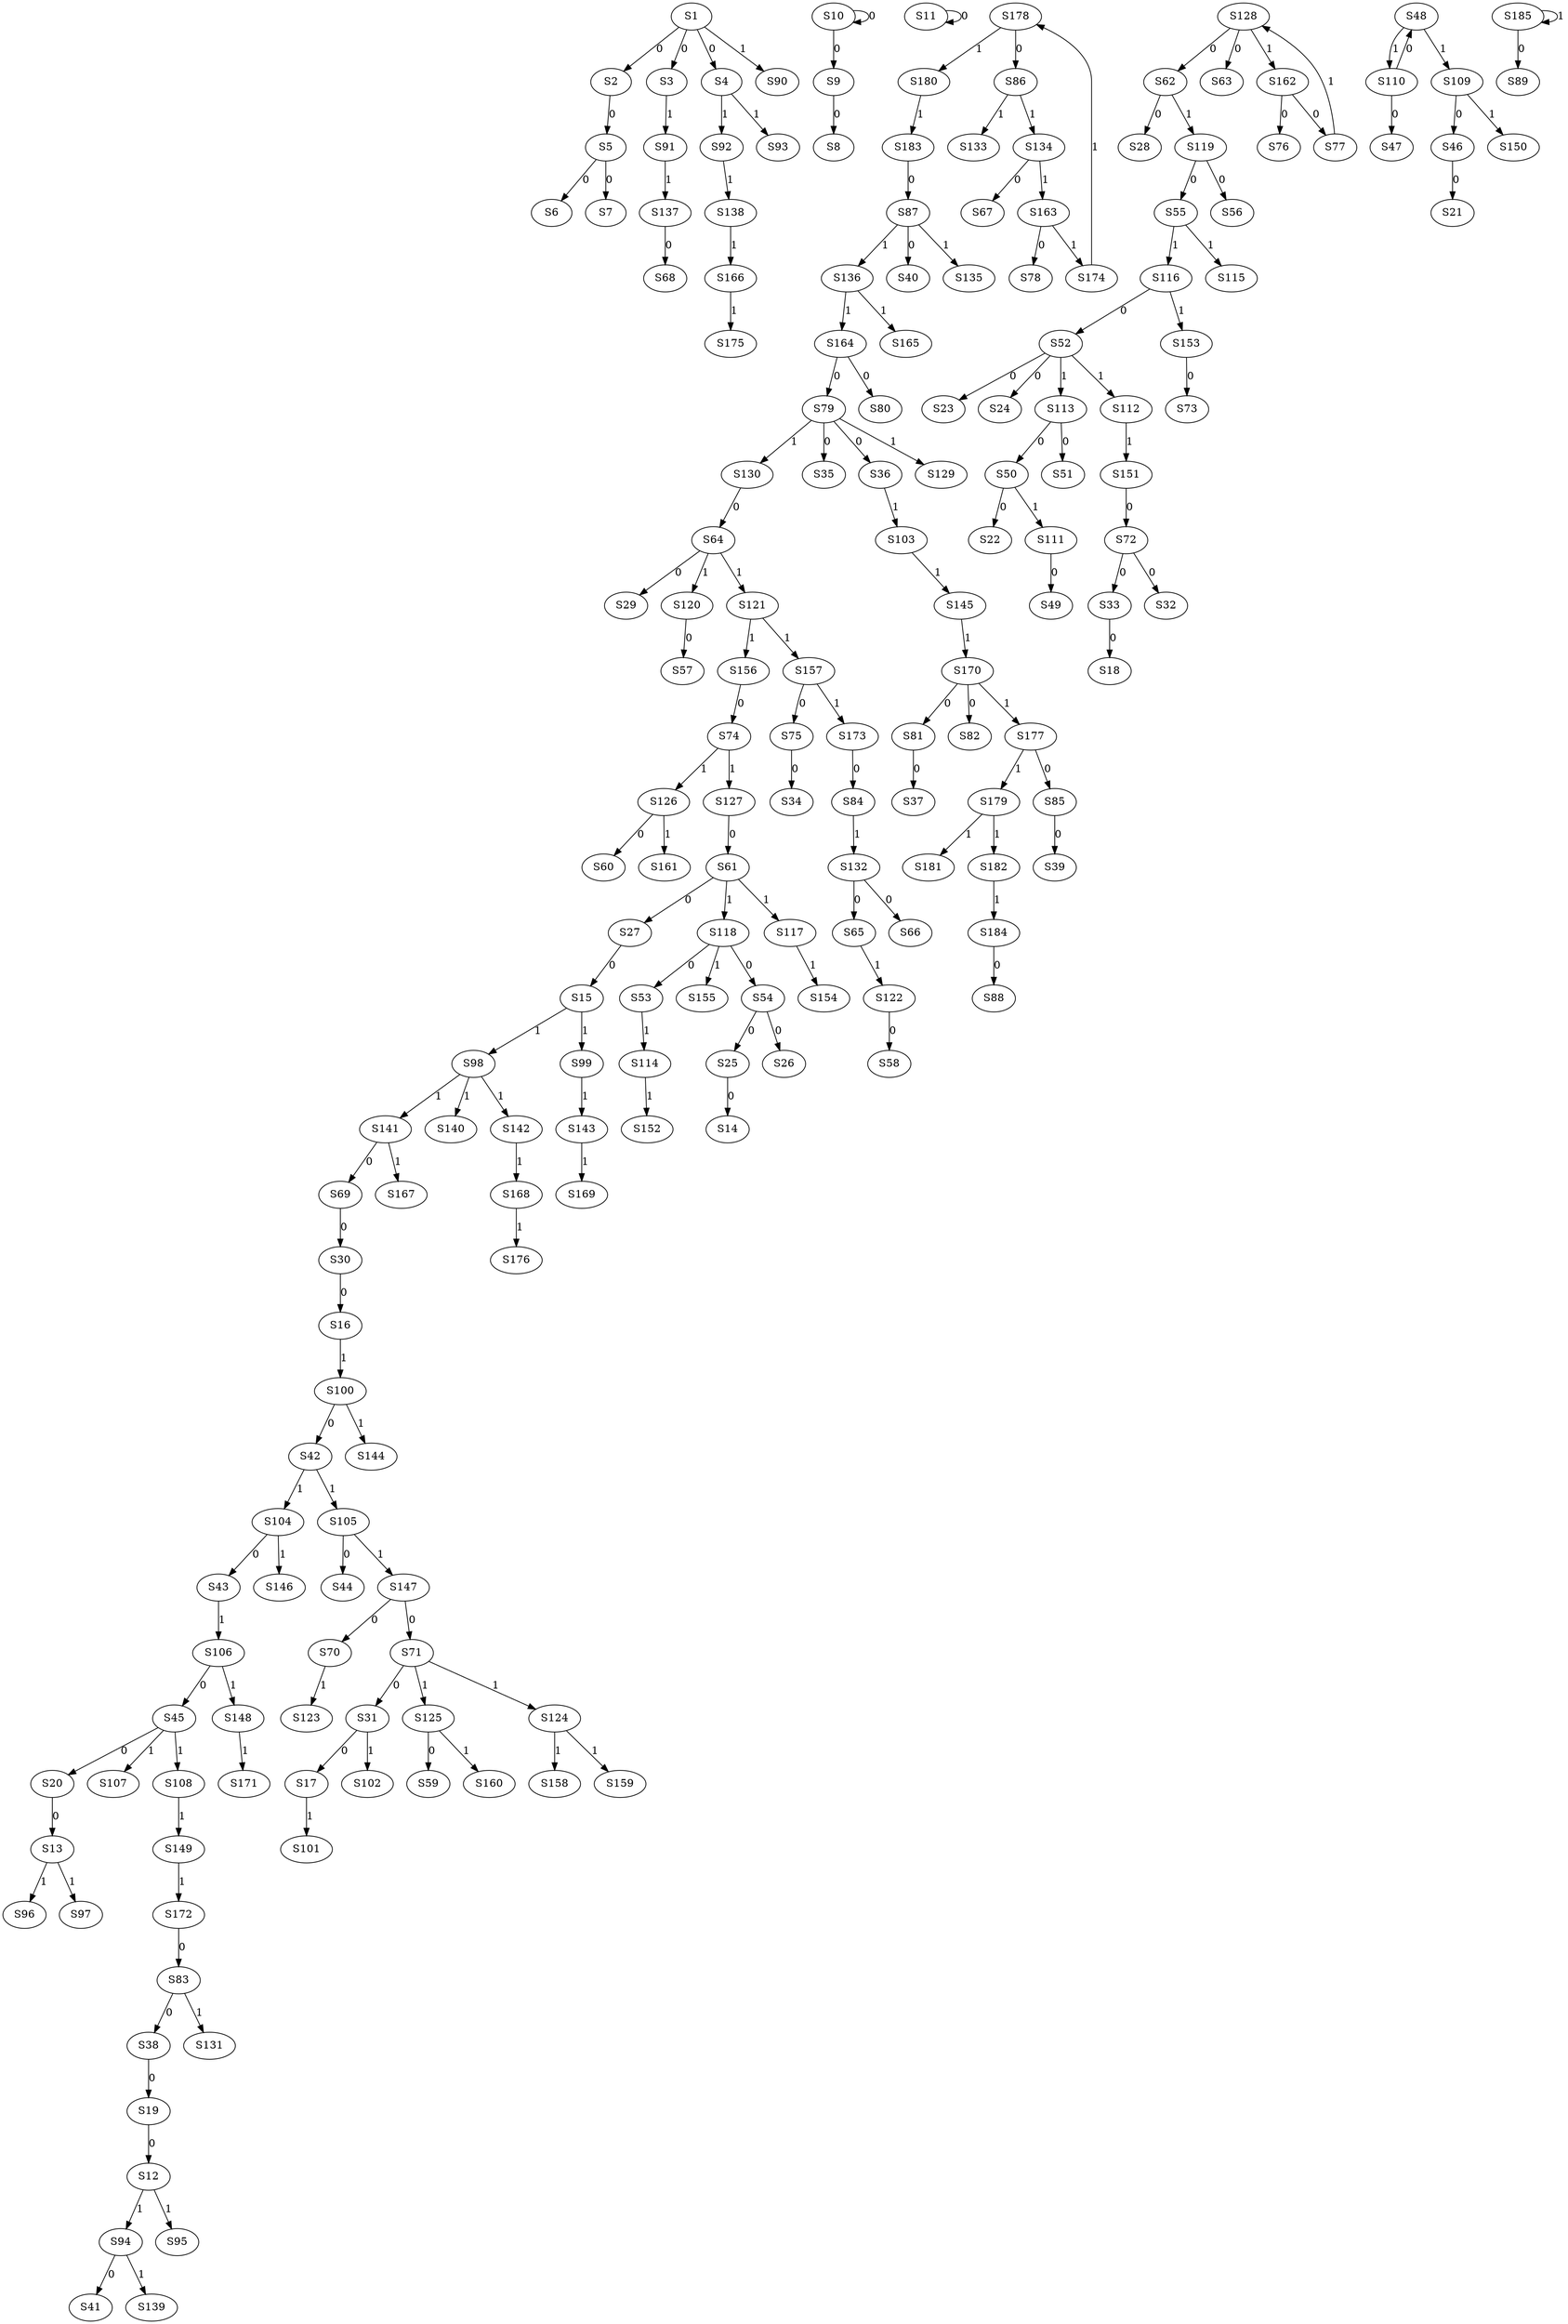 strict digraph {
	S1 -> S2 [ label = 0 ];
	S1 -> S3 [ label = 0 ];
	S1 -> S4 [ label = 0 ];
	S2 -> S5 [ label = 0 ];
	S5 -> S6 [ label = 0 ];
	S5 -> S7 [ label = 0 ];
	S9 -> S8 [ label = 0 ];
	S10 -> S9 [ label = 0 ];
	S10 -> S10 [ label = 0 ];
	S11 -> S11 [ label = 0 ];
	S19 -> S12 [ label = 0 ];
	S20 -> S13 [ label = 0 ];
	S25 -> S14 [ label = 0 ];
	S27 -> S15 [ label = 0 ];
	S30 -> S16 [ label = 0 ];
	S31 -> S17 [ label = 0 ];
	S33 -> S18 [ label = 0 ];
	S38 -> S19 [ label = 0 ];
	S45 -> S20 [ label = 0 ];
	S46 -> S21 [ label = 0 ];
	S50 -> S22 [ label = 0 ];
	S52 -> S23 [ label = 0 ];
	S52 -> S24 [ label = 0 ];
	S54 -> S25 [ label = 0 ];
	S54 -> S26 [ label = 0 ];
	S61 -> S27 [ label = 0 ];
	S62 -> S28 [ label = 0 ];
	S64 -> S29 [ label = 0 ];
	S69 -> S30 [ label = 0 ];
	S71 -> S31 [ label = 0 ];
	S72 -> S32 [ label = 0 ];
	S72 -> S33 [ label = 0 ];
	S75 -> S34 [ label = 0 ];
	S79 -> S35 [ label = 0 ];
	S79 -> S36 [ label = 0 ];
	S81 -> S37 [ label = 0 ];
	S83 -> S38 [ label = 0 ];
	S85 -> S39 [ label = 0 ];
	S87 -> S40 [ label = 0 ];
	S94 -> S41 [ label = 0 ];
	S100 -> S42 [ label = 0 ];
	S104 -> S43 [ label = 0 ];
	S105 -> S44 [ label = 0 ];
	S106 -> S45 [ label = 0 ];
	S109 -> S46 [ label = 0 ];
	S110 -> S47 [ label = 0 ];
	S110 -> S48 [ label = 0 ];
	S111 -> S49 [ label = 0 ];
	S113 -> S50 [ label = 0 ];
	S113 -> S51 [ label = 0 ];
	S116 -> S52 [ label = 0 ];
	S118 -> S53 [ label = 0 ];
	S118 -> S54 [ label = 0 ];
	S119 -> S55 [ label = 0 ];
	S119 -> S56 [ label = 0 ];
	S120 -> S57 [ label = 0 ];
	S122 -> S58 [ label = 0 ];
	S125 -> S59 [ label = 0 ];
	S126 -> S60 [ label = 0 ];
	S127 -> S61 [ label = 0 ];
	S128 -> S62 [ label = 0 ];
	S128 -> S63 [ label = 0 ];
	S130 -> S64 [ label = 0 ];
	S132 -> S65 [ label = 0 ];
	S132 -> S66 [ label = 0 ];
	S134 -> S67 [ label = 0 ];
	S137 -> S68 [ label = 0 ];
	S141 -> S69 [ label = 0 ];
	S147 -> S70 [ label = 0 ];
	S147 -> S71 [ label = 0 ];
	S151 -> S72 [ label = 0 ];
	S153 -> S73 [ label = 0 ];
	S156 -> S74 [ label = 0 ];
	S157 -> S75 [ label = 0 ];
	S162 -> S76 [ label = 0 ];
	S162 -> S77 [ label = 0 ];
	S163 -> S78 [ label = 0 ];
	S164 -> S79 [ label = 0 ];
	S164 -> S80 [ label = 0 ];
	S170 -> S81 [ label = 0 ];
	S170 -> S82 [ label = 0 ];
	S172 -> S83 [ label = 0 ];
	S173 -> S84 [ label = 0 ];
	S177 -> S85 [ label = 0 ];
	S178 -> S86 [ label = 0 ];
	S183 -> S87 [ label = 0 ];
	S184 -> S88 [ label = 0 ];
	S185 -> S89 [ label = 0 ];
	S1 -> S90 [ label = 1 ];
	S3 -> S91 [ label = 1 ];
	S4 -> S92 [ label = 1 ];
	S4 -> S93 [ label = 1 ];
	S12 -> S94 [ label = 1 ];
	S12 -> S95 [ label = 1 ];
	S13 -> S96 [ label = 1 ];
	S13 -> S97 [ label = 1 ];
	S15 -> S98 [ label = 1 ];
	S15 -> S99 [ label = 1 ];
	S16 -> S100 [ label = 1 ];
	S17 -> S101 [ label = 1 ];
	S31 -> S102 [ label = 1 ];
	S36 -> S103 [ label = 1 ];
	S42 -> S104 [ label = 1 ];
	S42 -> S105 [ label = 1 ];
	S43 -> S106 [ label = 1 ];
	S45 -> S107 [ label = 1 ];
	S45 -> S108 [ label = 1 ];
	S48 -> S109 [ label = 1 ];
	S48 -> S110 [ label = 1 ];
	S50 -> S111 [ label = 1 ];
	S52 -> S112 [ label = 1 ];
	S52 -> S113 [ label = 1 ];
	S53 -> S114 [ label = 1 ];
	S55 -> S115 [ label = 1 ];
	S55 -> S116 [ label = 1 ];
	S61 -> S117 [ label = 1 ];
	S61 -> S118 [ label = 1 ];
	S62 -> S119 [ label = 1 ];
	S64 -> S120 [ label = 1 ];
	S64 -> S121 [ label = 1 ];
	S65 -> S122 [ label = 1 ];
	S70 -> S123 [ label = 1 ];
	S71 -> S124 [ label = 1 ];
	S71 -> S125 [ label = 1 ];
	S74 -> S126 [ label = 1 ];
	S74 -> S127 [ label = 1 ];
	S77 -> S128 [ label = 1 ];
	S79 -> S129 [ label = 1 ];
	S79 -> S130 [ label = 1 ];
	S83 -> S131 [ label = 1 ];
	S84 -> S132 [ label = 1 ];
	S86 -> S133 [ label = 1 ];
	S86 -> S134 [ label = 1 ];
	S87 -> S135 [ label = 1 ];
	S87 -> S136 [ label = 1 ];
	S91 -> S137 [ label = 1 ];
	S92 -> S138 [ label = 1 ];
	S94 -> S139 [ label = 1 ];
	S98 -> S140 [ label = 1 ];
	S98 -> S141 [ label = 1 ];
	S98 -> S142 [ label = 1 ];
	S99 -> S143 [ label = 1 ];
	S100 -> S144 [ label = 1 ];
	S103 -> S145 [ label = 1 ];
	S104 -> S146 [ label = 1 ];
	S105 -> S147 [ label = 1 ];
	S106 -> S148 [ label = 1 ];
	S108 -> S149 [ label = 1 ];
	S109 -> S150 [ label = 1 ];
	S112 -> S151 [ label = 1 ];
	S114 -> S152 [ label = 1 ];
	S116 -> S153 [ label = 1 ];
	S117 -> S154 [ label = 1 ];
	S118 -> S155 [ label = 1 ];
	S121 -> S156 [ label = 1 ];
	S121 -> S157 [ label = 1 ];
	S124 -> S158 [ label = 1 ];
	S124 -> S159 [ label = 1 ];
	S125 -> S160 [ label = 1 ];
	S126 -> S161 [ label = 1 ];
	S128 -> S162 [ label = 1 ];
	S134 -> S163 [ label = 1 ];
	S136 -> S164 [ label = 1 ];
	S136 -> S165 [ label = 1 ];
	S138 -> S166 [ label = 1 ];
	S141 -> S167 [ label = 1 ];
	S142 -> S168 [ label = 1 ];
	S143 -> S169 [ label = 1 ];
	S145 -> S170 [ label = 1 ];
	S148 -> S171 [ label = 1 ];
	S149 -> S172 [ label = 1 ];
	S157 -> S173 [ label = 1 ];
	S163 -> S174 [ label = 1 ];
	S166 -> S175 [ label = 1 ];
	S168 -> S176 [ label = 1 ];
	S170 -> S177 [ label = 1 ];
	S174 -> S178 [ label = 1 ];
	S177 -> S179 [ label = 1 ];
	S178 -> S180 [ label = 1 ];
	S179 -> S181 [ label = 1 ];
	S179 -> S182 [ label = 1 ];
	S180 -> S183 [ label = 1 ];
	S182 -> S184 [ label = 1 ];
	S185 -> S185 [ label = 1 ];
}